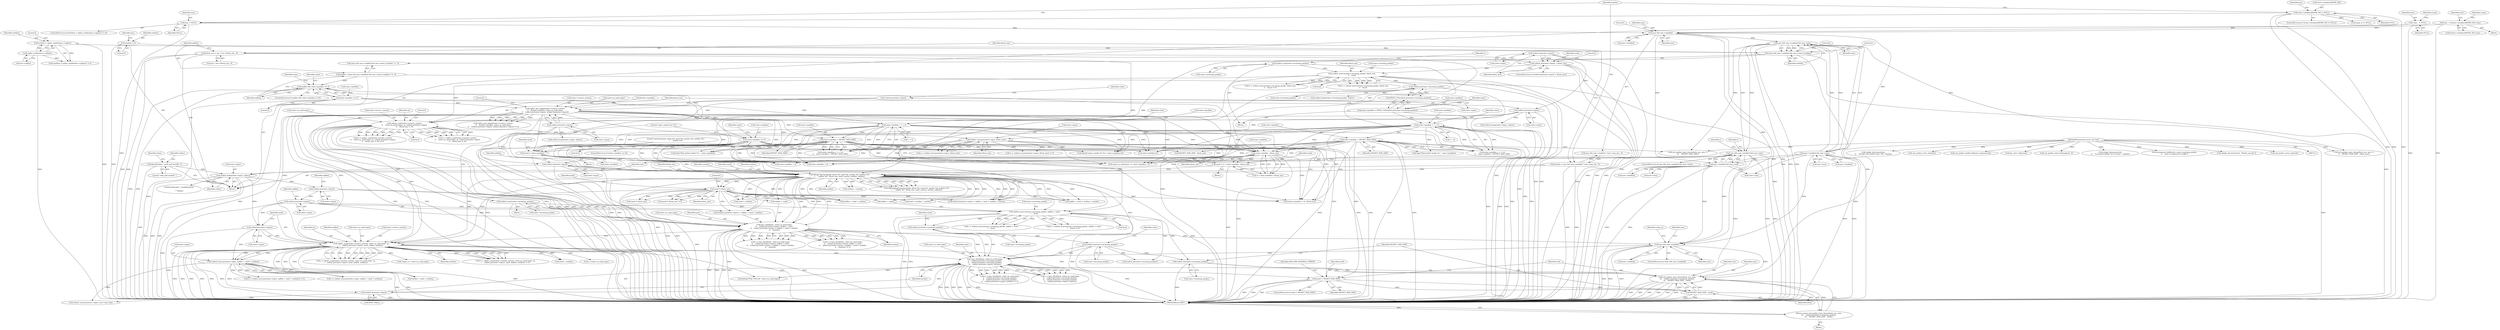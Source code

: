 digraph "0_mindrot_28652bca29046f62c7045e933e6b931de1d16737_0@pointer" {
"1000679" [label="(Call,ssh_packet_start_discard(ssh, enc, mac,\n\t\t\t    sshbuf_len(state->incoming_packet),\n\t\t\t    PACKET_MAX_SIZE - need))"];
"1000115" [label="(MethodParameterIn,struct ssh *ssh)"];
"1000628" [label="(Call,mac && mac->enabled)"];
"1000526" [label="(Call,mac && mac->enabled && mac->etm)"];
"1000236" [label="(Call,mac && mac->enabled && mac->etm)"];
"1000215" [label="(Call,mac && mac->enabled)"];
"1000209" [label="(Call,mac = NULL)"];
"1000162" [label="(Call,state->newkeys[MODE_IN] != NULL)"];
"1000143" [label="(Call,*mac   = NULL)"];
"1000180" [label="(Call,mac  = &state->newkeys[MODE_IN]->mac)"];
"1000238" [label="(Call,mac->enabled && mac->etm)"];
"1000528" [label="(Call,mac->enabled && mac->etm)"];
"1000540" [label="(Call,mac_check(mac, state->p_read.seqnr,\n\t\t    sshbuf_ptr(state->input), aadlen + need,\n\t\t    sshbuf_ptr(state->input) + aadlen + need + authlen,\n\t\t    maclen))"];
"1000259" [label="(Call,cipher_get_length(state->receive_context,\n\t\t    &state->packlen, state->p_read.seqnr,\n\t\t    sshbuf_ptr(state->input), sshbuf_len(state->input)))"];
"1000251" [label="(Call,state->packlen == 0)"];
"1000272" [label="(Call,sshbuf_ptr(state->input))"];
"1000276" [label="(Call,sshbuf_len(state->input))"];
"1000547" [label="(Call,sshbuf_ptr(state->input))"];
"1000520" [label="(Call,sshbuf_dump(state->input, stderr))"];
"1000504" [label="(Call,sshbuf_len(state->input))"];
"1000437" [label="(Call,sshbuf_consume(state->input, block_size))"];
"1000372" [label="(Call,sshbuf_ptr(state->input))"];
"1000334" [label="(Call,sshbuf_len(state->input))"];
"1000362" [label="(Call,cipher_crypt(state->receive_context,\n\t\t    state->p_send.seqnr, cp, sshbuf_ptr(state->input),\n\t\t    block_size, 0, 0))"];
"1000349" [label="(Call,sshbuf_reserve(state->incoming_packet, block_size,\n\t\t    &cp))"];
"1000341" [label="(Call,sshbuf_reset(state->incoming_packet))"];
"1000333" [label="(Call,sshbuf_len(state->input) < block_size)"];
"1000224" [label="(Call,block_size = enc ? enc->block_size : 8)"];
"1000517" [label="(Call,fprintf(stderr, \"read_poll enc/full: \"))"];
"1000555" [label="(Call,sshbuf_ptr(state->input))"];
"1000472" [label="(Call,debug(\"partial packet: block %d, need %d, maclen %d, authlen %d,\"\n\t    \" aadlen %d\", block_size, need, maclen, authlen, aadlen))"];
"1000466" [label="(Call,state->packlen - block_size)"];
"1000285" [label="(Call,state->packlen < 1 + 4)"];
"1000292" [label="(Call,state->packlen > PACKET_MAX_SIZE)"];
"1000392" [label="(Call,state->packlen < 1 + 4)"];
"1000381" [label="(Call,state->packlen = PEEK_U32(sshbuf_ptr(state->incoming_packet)))"];
"1000385" [label="(Call,PEEK_U32(sshbuf_ptr(state->incoming_packet)))"];
"1000386" [label="(Call,sshbuf_ptr(state->incoming_packet))"];
"1000399" [label="(Call,state->packlen > PACKET_MAX_SIZE)"];
"1000326" [label="(Call,state->packlen == 0)"];
"1000462" [label="(Call,need = 4 + state->packlen - block_size)"];
"1000455" [label="(Call,need = state->packlen)"];
"1000212" [label="(Call,maclen = mac && mac->enabled ? mac->mac_len : 0)"];
"1000235" [label="(Call,(mac && mac->enabled && mac->etm) || authlen)"];
"1000202" [label="(Call,authlen = cipher_authlen(enc->cipher))"];
"1000204" [label="(Call,cipher_authlen(enc->cipher))"];
"1000134" [label="(Call,authlen = 0)"];
"1000249" [label="(Call,aadlen && state->packlen == 0)"];
"1000232" [label="(Call,aadlen = (mac && mac->enabled && mac->etm) || authlen ? 4 : 0)"];
"1000481" [label="(Call,need % block_size)"];
"1000643" [label="(Call,mac_check(mac, state->p_read.seqnr,\n\t\t    sshbuf_ptr(state->incoming_packet),\n\t\t    sshbuf_len(state->incoming_packet),\n\t\t    sshbuf_ptr(state->input), maclen))"];
"1000593" [label="(Call,cipher_crypt(state->receive_context, state->p_read.seqnr, cp,\n\t    sshbuf_ptr(state->input), need, aadlen, authlen))"];
"1000603" [label="(Call,sshbuf_ptr(state->input))"];
"1000650" [label="(Call,sshbuf_ptr(state->incoming_packet))"];
"1000578" [label="(Call,sshbuf_reserve(state->incoming_packet, aadlen + need,\n\t    &cp))"];
"1000320" [label="(Call,sshbuf_reset(state->incoming_packet))"];
"1000654" [label="(Call,sshbuf_len(state->incoming_packet))"];
"1000658" [label="(Call,sshbuf_ptr(state->input))"];
"1000616" [label="(Call,sshbuf_consume(state->input, aadlen + need + authlen))"];
"1000683" [label="(Call,sshbuf_len(state->incoming_packet))"];
"1000687" [label="(Call,PACKET_MAX_SIZE - need)"];
"1000673" [label="(Call,need > PACKET_MAX_SIZE)"];
"1000678" [label="(Return,return ssh_packet_start_discard(ssh, enc, mac,\n\t\t\t    sshbuf_len(state->incoming_packet),\n\t\t\t    PACKET_MAX_SIZE - need);)"];
"1000643" [label="(Call,mac_check(mac, state->p_read.seqnr,\n\t\t    sshbuf_ptr(state->incoming_packet),\n\t\t    sshbuf_len(state->incoming_packet),\n\t\t    sshbuf_ptr(state->input), maclen))"];
"1000541" [label="(Identifier,mac)"];
"1000679" [label="(Call,ssh_packet_start_discard(ssh, enc, mac,\n\t\t\t    sshbuf_len(state->incoming_packet),\n\t\t\t    PACKET_MAX_SIZE - need))"];
"1000603" [label="(Call,sshbuf_ptr(state->input))"];
"1000585" [label="(Call,&cp)"];
"1000482" [label="(Identifier,need)"];
"1000435" [label="(Call,r = sshbuf_consume(state->input, block_size))"];
"1000494" [label="(Call,ssh_packet_start_discard(ssh, enc, mac, 0,\n\t\t    PACKET_MAX_SIZE - block_size))"];
"1000200" [label="(ControlStructure,if ((authlen = cipher_authlen(enc->cipher)) != 0))"];
"1000332" [label="(ControlStructure,if (sshbuf_len(state->input) < block_size))"];
"1000321" [label="(Call,state->incoming_packet)"];
"1000660" [label="(Identifier,state)"];
"1000284" [label="(Call,state->packlen < 1 + 4 ||\n\t\t    state->packlen > PACKET_MAX_SIZE)"];
"1000347" [label="(Call,r = sshbuf_reserve(state->incoming_packet, block_size,\n\t\t    &cp))"];
"1000554" [label="(Call,sshbuf_ptr(state->input) + aadlen + need + authlen)"];
"1000629" [label="(Identifier,mac)"];
"1000118" [label="(Block,)"];
"1000256" [label="(Block,)"];
"1000659" [label="(Call,state->input)"];
"1000481" [label="(Call,need % block_size)"];
"1000163" [label="(Call,state->newkeys[MODE_IN])"];
"1000636" [label="(Call,!mac->etm)"];
"1000249" [label="(Call,aadlen && state->packlen == 0)"];
"1000547" [label="(Call,sshbuf_ptr(state->input))"];
"1000225" [label="(Identifier,block_size)"];
"1000484" [label="(Literal,0)"];
"1000672" [label="(ControlStructure,if (need > PACKET_MAX_SIZE))"];
"1000540" [label="(Call,mac_check(mac, state->p_read.seqnr,\n\t\t    sshbuf_ptr(state->input), aadlen + need,\n\t\t    sshbuf_ptr(state->input) + aadlen + need + authlen,\n\t\t    maclen))"];
"1000348" [label="(Identifier,r)"];
"1000524" [label="(Identifier,stderr)"];
"1000602" [label="(Identifier,cp)"];
"1000210" [label="(Identifier,mac)"];
"1000521" [label="(Call,state->input)"];
"1000331" [label="(Block,)"];
"1000609" [label="(Identifier,authlen)"];
"1000614" [label="(Call,r = sshbuf_consume(state->input, aadlen + need + authlen))"];
"1000171" [label="(Identifier,enc)"];
"1000499" [label="(Call,PACKET_MAX_SIZE - block_size)"];
"1000463" [label="(Identifier,need)"];
"1000645" [label="(Call,state->p_read.seqnr)"];
"1000278" [label="(Identifier,state)"];
"1000522" [label="(Identifier,state)"];
"1000927" [label="(Call,sshpkt_disconnect(ssh,\n\t\t    \"Invalid ssh2 packet type: %d\", *typep))"];
"1000246" [label="(Literal,4)"];
"1000518" [label="(Identifier,stderr)"];
"1000212" [label="(Call,maclen = mac && mac->enabled ? mac->mac_len : 0)"];
"1000289" [label="(Call,1 + 4)"];
"1001000" [label="(MethodReturn,RET)"];
"1000641" [label="(Call,r = mac_check(mac, state->p_read.seqnr,\n\t\t    sshbuf_ptr(state->incoming_packet),\n\t\t    sshbuf_len(state->incoming_packet),\n\t\t    sshbuf_ptr(state->input), maclen))"];
"1000771" [label="(Call,state->packlen + 4)"];
"1000455" [label="(Call,need = state->packlen)"];
"1000161" [label="(ControlStructure,if (state->newkeys[MODE_IN] != NULL))"];
"1000472" [label="(Call,debug(\"partial packet: block %d, need %d, maclen %d, authlen %d,\"\n\t    \" aadlen %d\", block_size, need, maclen, authlen, aadlen))"];
"1000134" [label="(Call,authlen = 0)"];
"1000628" [label="(Call,mac && mac->enabled)"];
"1000259" [label="(Call,cipher_get_length(state->receive_context,\n\t\t    &state->packlen, state->p_read.seqnr,\n\t\t    sshbuf_ptr(state->input), sshbuf_len(state->input)))"];
"1000234" [label="(Call,(mac && mac->enabled && mac->etm) || authlen ? 4 : 0)"];
"1000478" [label="(Identifier,aadlen)"];
"1000333" [label="(Call,sshbuf_len(state->input) < block_size)"];
"1000604" [label="(Call,state->input)"];
"1000620" [label="(Call,aadlen + need + authlen)"];
"1000613" [label="(Call,(r = sshbuf_consume(state->input, aadlen + need + authlen)) != 0)"];
"1000936" [label="(Call,ssh_packet_write_wait(ssh))"];
"1000759" [label="(Call,state->packlen + 4)"];
"1000371" [label="(Identifier,cp)"];
"1000561" [label="(Call,need + authlen)"];
"1000616" [label="(Call,sshbuf_consume(state->input, aadlen + need + authlen))"];
"1000381" [label="(Call,state->packlen = PEEK_U32(sshbuf_ptr(state->incoming_packet)))"];
"1000343" [label="(Identifier,state)"];
"1000292" [label="(Call,state->packlen > PACKET_MAX_SIZE)"];
"1000377" [label="(Literal,0)"];
"1000445" [label="(Call,debug(\"input: packet len %u\", state->packlen+4))"];
"1000461" [label="(Block,)"];
"1000394" [label="(Identifier,state)"];
"1000242" [label="(Call,mac->etm)"];
"1000328" [label="(Identifier,state)"];
"1000505" [label="(Call,state->input)"];
"1000280" [label="(Literal,0)"];
"1000688" [label="(Identifier,PACKET_MAX_SIZE)"];
"1000403" [label="(Identifier,PACKET_MAX_SIZE)"];
"1000245" [label="(Identifier,authlen)"];
"1000474" [label="(Identifier,block_size)"];
"1000393" [label="(Call,state->packlen)"];
"1000180" [label="(Call,mac  = &state->newkeys[MODE_IN]->mac)"];
"1000144" [label="(Identifier,mac)"];
"1000529" [label="(Call,mac->enabled)"];
"1000446" [label="(Literal,\"input: packet len %u\")"];
"1000508" [label="(Call,aadlen + need + authlen + maclen)"];
"1000303" [label="(Call,logit(\"Bad packet length %u.\", state->packlen))"];
"1000560" [label="(Identifier,aadlen)"];
"1000959" [label="(Call,ssh_packet_enable_delayed_compress(ssh))"];
"1000325" [label="(ControlStructure,if (state->packlen == 0))"];
"1000712" [label="(Call,seqnr_p != NULL)"];
"1000992" [label="(Call,kex_start_rekex(ssh))"];
"1000758" [label="(Call,(state->packlen + 4) / block_size)"];
"1000205" [label="(Call,enc->cipher)"];
"1000434" [label="(Call,(r = sshbuf_consume(state->input, block_size)) != 0)"];
"1000638" [label="(Identifier,mac)"];
"1000519" [label="(Literal,\"read_poll enc/full: \")"];
"1000509" [label="(Identifier,aadlen)"];
"1000466" [label="(Call,state->packlen - block_size)"];
"1000470" [label="(Identifier,block_size)"];
"1000203" [label="(Identifier,authlen)"];
"1000335" [label="(Call,state->input)"];
"1000226" [label="(Call,enc ? enc->block_size : 8)"];
"1000551" [label="(Call,aadlen + need)"];
"1000476" [label="(Identifier,maclen)"];
"1000555" [label="(Call,sshbuf_ptr(state->input))"];
"1000462" [label="(Call,need = 4 + state->packlen - block_size)"];
"1000334" [label="(Call,sshbuf_len(state->input))"];
"1000261" [label="(Identifier,state)"];
"1000650" [label="(Call,sshbuf_ptr(state->incoming_packet))"];
"1000607" [label="(Identifier,need)"];
"1000981" [label="(Call,ssh_packet_need_rekeying(ssh, 0))"];
"1000473" [label="(Literal,\"partial packet: block %d, need %d, maclen %d, authlen %d,\"\n\t    \" aadlen %d\")"];
"1000162" [label="(Call,state->newkeys[MODE_IN] != NULL)"];
"1000713" [label="(Identifier,seqnr_p)"];
"1000538" [label="(Call,r = mac_check(mac, state->p_read.seqnr,\n\t\t    sshbuf_ptr(state->input), aadlen + need,\n\t\t    sshbuf_ptr(state->input) + aadlen + need + authlen,\n\t\t    maclen))"];
"1000143" [label="(Call,*mac   = NULL)"];
"1000202" [label="(Call,authlen = cipher_authlen(enc->cipher))"];
"1000490" [label="(Call,need % block_size)"];
"1000644" [label="(Identifier,mac)"];
"1000438" [label="(Call,state->input)"];
"1000617" [label="(Call,state->input)"];
"1000216" [label="(Identifier,mac)"];
"1000590" [label="(Call,(r = cipher_crypt(state->receive_context, state->p_read.seqnr, cp,\n\t    sshbuf_ptr(state->input), need, aadlen, authlen)) != 0)"];
"1000285" [label="(Call,state->packlen < 1 + 4)"];
"1000682" [label="(Identifier,mac)"];
"1000475" [label="(Identifier,need)"];
"1000247" [label="(Literal,0)"];
"1000526" [label="(Call,mac && mac->enabled && mac->etm)"];
"1000576" [label="(Call,r = sshbuf_reserve(state->incoming_packet, aadlen + need,\n\t    &cp))"];
"1000238" [label="(Call,mac->enabled && mac->etm)"];
"1000277" [label="(Call,state->input)"];
"1000250" [label="(Identifier,aadlen)"];
"1000504" [label="(Call,sshbuf_len(state->input))"];
"1000376" [label="(Identifier,block_size)"];
"1000582" [label="(Call,aadlen + need)"];
"1000678" [label="(Return,return ssh_packet_start_discard(ssh, enc, mac,\n\t\t\t    sshbuf_len(state->incoming_packet),\n\t\t\t    PACKET_MAX_SIZE - need);)"];
"1000779" [label="(Call,sshbuf_ptr(state->incoming_packet))"];
"1000532" [label="(Call,mac->etm)"];
"1000191" [label="(Identifier,comp)"];
"1000392" [label="(Call,state->packlen < 1 + 4)"];
"1000140" [label="(Identifier,enc)"];
"1000441" [label="(Identifier,block_size)"];
"1000260" [label="(Call,state->receive_context)"];
"1000273" [label="(Call,state->input)"];
"1000689" [label="(Identifier,need)"];
"1000630" [label="(Call,mac->enabled)"];
"1000232" [label="(Call,aadlen = (mac && mac->enabled && mac->etm) || authlen ? 4 : 0)"];
"1000251" [label="(Call,state->packlen == 0)"];
"1000575" [label="(Call,(r = sshbuf_reserve(state->incoming_packet, aadlen + need,\n\t    &cp)) != 0)"];
"1000683" [label="(Call,sshbuf_len(state->incoming_packet))"];
"1000662" [label="(Identifier,maclen)"];
"1000148" [label="(Identifier,comp)"];
"1000658" [label="(Call,sshbuf_ptr(state->input))"];
"1000233" [label="(Identifier,aadlen)"];
"1000965" [label="(Call,fprintf(stderr, \"read/plain[%d]:\r\n\", *typep))"];
"1000363" [label="(Call,state->receive_context)"];
"1000680" [label="(Identifier,ssh)"];
"1000542" [label="(Call,state->p_read.seqnr)"];
"1000457" [label="(Call,state->packlen)"];
"1000480" [label="(Call,need % block_size != 0)"];
"1000456" [label="(Identifier,need)"];
"1000213" [label="(Identifier,maclen)"];
"1000385" [label="(Call,PEEK_U32(sshbuf_ptr(state->incoming_packet)))"];
"1000520" [label="(Call,sshbuf_dump(state->input, stderr))"];
"1000622" [label="(Call,need + authlen)"];
"1000208" [label="(Literal,0)"];
"1000362" [label="(Call,cipher_crypt(state->receive_context,\n\t\t    state->p_send.seqnr, cp, sshbuf_ptr(state->input),\n\t\t    block_size, 0, 0))"];
"1000512" [label="(Call,authlen + maclen)"];
"1000400" [label="(Call,state->packlen)"];
"1000366" [label="(Call,state->p_send.seqnr)"];
"1000330" [label="(Literal,0)"];
"1000215" [label="(Call,mac && mac->enabled)"];
"1000656" [label="(Identifier,state)"];
"1000664" [label="(Block,)"];
"1000651" [label="(Call,state->incoming_packet)"];
"1000326" [label="(Call,state->packlen == 0)"];
"1000267" [label="(Call,state->p_read.seqnr)"];
"1000454" [label="(Block,)"];
"1000640" [label="(Call,(r = mac_check(mac, state->p_read.seqnr,\n\t\t    sshbuf_ptr(state->incoming_packet),\n\t\t    sshbuf_len(state->incoming_packet),\n\t\t    sshbuf_ptr(state->input), maclen)) != 0)"];
"1000537" [label="(Call,(r = mac_check(mac, state->p_read.seqnr,\n\t\t    sshbuf_ptr(state->input), aadlen + need,\n\t\t    sshbuf_ptr(state->input) + aadlen + need + authlen,\n\t\t    maclen)) != 0)"];
"1000391" [label="(Call,state->packlen < 1 + 4 ||\n\t\t    state->packlen > PACKET_MAX_SIZE)"];
"1000684" [label="(Call,state->incoming_packet)"];
"1000217" [label="(Call,mac->enabled)"];
"1000548" [label="(Call,state->input)"];
"1000539" [label="(Identifier,r)"];
"1000360" [label="(Call,r = cipher_crypt(state->receive_context,\n\t\t    state->p_send.seqnr, cp, sshbuf_ptr(state->input),\n\t\t    block_size, 0, 0))"];
"1000556" [label="(Call,state->input)"];
"1000341" [label="(Call,sshbuf_reset(state->incoming_packet))"];
"1000350" [label="(Call,state->incoming_packet)"];
"1000681" [label="(Identifier,enc)"];
"1000204" [label="(Call,cipher_authlen(enc->cipher))"];
"1000201" [label="(Call,(authlen = cipher_authlen(enc->cipher)) != 0)"];
"1000135" [label="(Identifier,authlen)"];
"1000239" [label="(Call,mac->enabled)"];
"1000725" [label="(Call,++state->p_read.seqnr)"];
"1000382" [label="(Call,state->packlen)"];
"1000627" [label="(ControlStructure,if (mac && mac->enabled))"];
"1000399" [label="(Call,state->packlen > PACKET_MAX_SIZE)"];
"1000608" [label="(Identifier,aadlen)"];
"1000168" [label="(Identifier,NULL)"];
"1000182" [label="(Call,&state->newkeys[MODE_IN]->mac)"];
"1000272" [label="(Call,sshbuf_ptr(state->input))"];
"1000298" [label="(Call,sshbuf_dump(state->input, stderr))"];
"1000258" [label="(Call,cipher_get_length(state->receive_context,\n\t\t    &state->packlen, state->p_read.seqnr,\n\t\t    sshbuf_ptr(state->input), sshbuf_len(state->input)) != 0)"];
"1000674" [label="(Identifier,need)"];
"1000349" [label="(Call,sshbuf_reserve(state->incoming_packet, block_size,\n\t\t    &cp))"];
"1000346" [label="(Call,(r = sshbuf_reserve(state->incoming_packet, block_size,\n\t\t    &cp)) != 0)"];
"1000655" [label="(Call,state->incoming_packet)"];
"1000276" [label="(Call,sshbuf_len(state->input))"];
"1000401" [label="(Identifier,state)"];
"1000591" [label="(Call,r = cipher_crypt(state->receive_context, state->p_read.seqnr, cp,\n\t    sshbuf_ptr(state->input), need, aadlen, authlen))"];
"1000597" [label="(Call,state->p_read.seqnr)"];
"1000715" [label="(Call,*seqnr_p = state->p_read.seqnr)"];
"1000336" [label="(Identifier,state)"];
"1000223" [label="(Literal,0)"];
"1000373" [label="(Call,state->input)"];
"1000237" [label="(Identifier,mac)"];
"1000798" [label="(Call,sshpkt_disconnect(ssh,\n\t\t    \"Corrupted padlen %d on input.\", padlen))"];
"1000525" [label="(ControlStructure,if (mac && mac->enabled && mac->etm))"];
"1000235" [label="(Call,(mac && mac->enabled && mac->etm) || authlen)"];
"1000169" [label="(Block,)"];
"1000593" [label="(Call,cipher_crypt(state->receive_context, state->p_read.seqnr, cp,\n\t    sshbuf_ptr(state->input), need, aadlen, authlen))"];
"1000559" [label="(Call,aadlen + need + authlen)"];
"1000296" [label="(Identifier,PACKET_MAX_SIZE)"];
"1000263" [label="(Call,&state->packlen)"];
"1000687" [label="(Call,PACKET_MAX_SIZE - need)"];
"1000214" [label="(Call,mac && mac->enabled ? mac->mac_len : 0)"];
"1000437" [label="(Call,sshbuf_consume(state->input, block_size))"];
"1000293" [label="(Call,state->packlen)"];
"1000327" [label="(Call,state->packlen)"];
"1000654" [label="(Call,sshbuf_len(state->incoming_packet))"];
"1000387" [label="(Call,state->incoming_packet)"];
"1000248" [label="(ControlStructure,if (aadlen && state->packlen == 0))"];
"1000464" [label="(Call,4 + state->packlen - block_size)"];
"1000527" [label="(Identifier,mac)"];
"1000286" [label="(Call,state->packlen)"];
"1000471" [label="(Call,DBG(debug(\"partial packet: block %d, need %d, maclen %d, authlen %d,\"\n\t    \" aadlen %d\", block_size, need, maclen, authlen, aadlen)))"];
"1000252" [label="(Call,state->packlen)"];
"1000386" [label="(Call,sshbuf_ptr(state->incoming_packet))"];
"1000765" [label="(Call,state->p_read.bytes += state->packlen + 4)"];
"1000517" [label="(Call,fprintf(stderr, \"read_poll enc/full: \"))"];
"1000564" [label="(Identifier,maclen)"];
"1000408" [label="(Call,sshbuf_dump(state->input, stderr))"];
"1000579" [label="(Call,state->incoming_packet)"];
"1000224" [label="(Call,block_size = enc ? enc->block_size : 8)"];
"1000221" [label="(Identifier,mac)"];
"1000427" [label="(Call,ssh_packet_start_discard(ssh, enc, mac, 0,\n\t\t\t    PACKET_MAX_SIZE))"];
"1000209" [label="(Call,mac = NULL)"];
"1000338" [label="(Identifier,block_size)"];
"1000447" [label="(Call,state->packlen+4)"];
"1000354" [label="(Call,&cp)"];
"1000342" [label="(Call,state->incoming_packet)"];
"1000294" [label="(Identifier,state)"];
"1000181" [label="(Identifier,mac)"];
"1000677" [label="(Identifier,SSH_ERR_INTERNAL_ERROR)"];
"1000594" [label="(Call,state->receive_context)"];
"1000858" [label="(Call,uncompress_buffer(ssh, state->incoming_packet,\n\t\t    state->compression_buffer))"];
"1000673" [label="(Call,need > PACKET_MAX_SIZE)"];
"1000136" [label="(Literal,0)"];
"1000372" [label="(Call,sshbuf_ptr(state->input))"];
"1000503" [label="(Call,sshbuf_len(state->input) < aadlen + need + authlen + maclen)"];
"1000236" [label="(Call,mac && mac->enabled && mac->etm)"];
"1000477" [label="(Identifier,authlen)"];
"1000691" [label="(Call,debug(\"MAC #%d ok\", state->p_read.seqnr))"];
"1000115" [label="(MethodParameterIn,struct ssh *ssh)"];
"1000510" [label="(Call,need + authlen + maclen)"];
"1000312" [label="(Call,sshpkt_disconnect(ssh, \"Packet corrupt\"))"];
"1000396" [label="(Call,1 + 4)"];
"1000467" [label="(Call,state->packlen)"];
"1000340" [label="(Literal,0)"];
"1000416" [label="(Call,sshbuf_dump(state->incoming_packet, stderr))"];
"1000483" [label="(Identifier,block_size)"];
"1000552" [label="(Identifier,aadlen)"];
"1000359" [label="(Call,(r = cipher_crypt(state->receive_context,\n\t\t    state->p_send.seqnr, cp, sshbuf_ptr(state->input),\n\t\t    block_size, 0, 0)) != 0)"];
"1000353" [label="(Identifier,block_size)"];
"1000578" [label="(Call,sshbuf_reserve(state->incoming_packet, aadlen + need,\n\t    &cp))"];
"1000378" [label="(Literal,0)"];
"1000421" [label="(Call,logit(\"Bad packet length %u.\", state->packlen))"];
"1000528" [label="(Call,mac->enabled && mac->etm)"];
"1000806" [label="(Call,ssh_packet_write_wait(ssh))"];
"1000320" [label="(Call,sshbuf_reset(state->incoming_packet))"];
"1000255" [label="(Literal,0)"];
"1000675" [label="(Identifier,PACKET_MAX_SIZE)"];
"1000702" [label="(Call,sshbuf_consume(state->input, mac->mac_len))"];
"1000577" [label="(Identifier,r)"];
"1000211" [label="(Identifier,NULL)"];
"1000145" [label="(Identifier,NULL)"];
"1000679" -> "1000678"  [label="AST: "];
"1000679" -> "1000687"  [label="CFG: "];
"1000680" -> "1000679"  [label="AST: "];
"1000681" -> "1000679"  [label="AST: "];
"1000682" -> "1000679"  [label="AST: "];
"1000683" -> "1000679"  [label="AST: "];
"1000687" -> "1000679"  [label="AST: "];
"1000678" -> "1000679"  [label="CFG: "];
"1000679" -> "1001000"  [label="DDG: "];
"1000679" -> "1001000"  [label="DDG: "];
"1000679" -> "1001000"  [label="DDG: "];
"1000679" -> "1001000"  [label="DDG: "];
"1000679" -> "1001000"  [label="DDG: "];
"1000679" -> "1001000"  [label="DDG: "];
"1000679" -> "1000678"  [label="DDG: "];
"1000115" -> "1000679"  [label="DDG: "];
"1000628" -> "1000679"  [label="DDG: "];
"1000643" -> "1000679"  [label="DDG: "];
"1000683" -> "1000679"  [label="DDG: "];
"1000687" -> "1000679"  [label="DDG: "];
"1000687" -> "1000679"  [label="DDG: "];
"1000115" -> "1000114"  [label="AST: "];
"1000115" -> "1001000"  [label="DDG: "];
"1000115" -> "1000312"  [label="DDG: "];
"1000115" -> "1000427"  [label="DDG: "];
"1000115" -> "1000494"  [label="DDG: "];
"1000115" -> "1000798"  [label="DDG: "];
"1000115" -> "1000806"  [label="DDG: "];
"1000115" -> "1000858"  [label="DDG: "];
"1000115" -> "1000927"  [label="DDG: "];
"1000115" -> "1000936"  [label="DDG: "];
"1000115" -> "1000959"  [label="DDG: "];
"1000115" -> "1000981"  [label="DDG: "];
"1000115" -> "1000992"  [label="DDG: "];
"1000628" -> "1000627"  [label="AST: "];
"1000628" -> "1000629"  [label="CFG: "];
"1000628" -> "1000630"  [label="CFG: "];
"1000629" -> "1000628"  [label="AST: "];
"1000630" -> "1000628"  [label="AST: "];
"1000638" -> "1000628"  [label="CFG: "];
"1000713" -> "1000628"  [label="CFG: "];
"1000628" -> "1001000"  [label="DDG: "];
"1000628" -> "1001000"  [label="DDG: "];
"1000628" -> "1001000"  [label="DDG: "];
"1000526" -> "1000628"  [label="DDG: "];
"1000540" -> "1000628"  [label="DDG: "];
"1000238" -> "1000628"  [label="DDG: "];
"1000215" -> "1000628"  [label="DDG: "];
"1000528" -> "1000628"  [label="DDG: "];
"1000628" -> "1000643"  [label="DDG: "];
"1000526" -> "1000525"  [label="AST: "];
"1000526" -> "1000527"  [label="CFG: "];
"1000526" -> "1000528"  [label="CFG: "];
"1000527" -> "1000526"  [label="AST: "];
"1000528" -> "1000526"  [label="AST: "];
"1000539" -> "1000526"  [label="CFG: "];
"1000577" -> "1000526"  [label="CFG: "];
"1000526" -> "1001000"  [label="DDG: "];
"1000526" -> "1001000"  [label="DDG: "];
"1000526" -> "1001000"  [label="DDG: "];
"1000236" -> "1000526"  [label="DDG: "];
"1000236" -> "1000526"  [label="DDG: "];
"1000528" -> "1000526"  [label="DDG: "];
"1000528" -> "1000526"  [label="DDG: "];
"1000526" -> "1000540"  [label="DDG: "];
"1000236" -> "1000235"  [label="AST: "];
"1000236" -> "1000237"  [label="CFG: "];
"1000236" -> "1000238"  [label="CFG: "];
"1000237" -> "1000236"  [label="AST: "];
"1000238" -> "1000236"  [label="AST: "];
"1000245" -> "1000236"  [label="CFG: "];
"1000235" -> "1000236"  [label="CFG: "];
"1000236" -> "1001000"  [label="DDG: "];
"1000236" -> "1001000"  [label="DDG: "];
"1000236" -> "1000235"  [label="DDG: "];
"1000236" -> "1000235"  [label="DDG: "];
"1000215" -> "1000236"  [label="DDG: "];
"1000238" -> "1000236"  [label="DDG: "];
"1000238" -> "1000236"  [label="DDG: "];
"1000236" -> "1000427"  [label="DDG: "];
"1000236" -> "1000494"  [label="DDG: "];
"1000215" -> "1000214"  [label="AST: "];
"1000215" -> "1000216"  [label="CFG: "];
"1000215" -> "1000217"  [label="CFG: "];
"1000216" -> "1000215"  [label="AST: "];
"1000217" -> "1000215"  [label="AST: "];
"1000221" -> "1000215"  [label="CFG: "];
"1000223" -> "1000215"  [label="CFG: "];
"1000215" -> "1001000"  [label="DDG: "];
"1000209" -> "1000215"  [label="DDG: "];
"1000143" -> "1000215"  [label="DDG: "];
"1000180" -> "1000215"  [label="DDG: "];
"1000215" -> "1000238"  [label="DDG: "];
"1000215" -> "1000528"  [label="DDG: "];
"1000209" -> "1000200"  [label="AST: "];
"1000209" -> "1000211"  [label="CFG: "];
"1000210" -> "1000209"  [label="AST: "];
"1000211" -> "1000209"  [label="AST: "];
"1000213" -> "1000209"  [label="CFG: "];
"1000209" -> "1001000"  [label="DDG: "];
"1000162" -> "1000209"  [label="DDG: "];
"1000162" -> "1000161"  [label="AST: "];
"1000162" -> "1000168"  [label="CFG: "];
"1000163" -> "1000162"  [label="AST: "];
"1000168" -> "1000162"  [label="AST: "];
"1000171" -> "1000162"  [label="CFG: "];
"1000213" -> "1000162"  [label="CFG: "];
"1000162" -> "1001000"  [label="DDG: "];
"1000162" -> "1001000"  [label="DDG: "];
"1000162" -> "1001000"  [label="DDG: "];
"1000162" -> "1000712"  [label="DDG: "];
"1000143" -> "1000118"  [label="AST: "];
"1000143" -> "1000145"  [label="CFG: "];
"1000144" -> "1000143"  [label="AST: "];
"1000145" -> "1000143"  [label="AST: "];
"1000148" -> "1000143"  [label="CFG: "];
"1000143" -> "1001000"  [label="DDG: "];
"1000180" -> "1000169"  [label="AST: "];
"1000180" -> "1000182"  [label="CFG: "];
"1000181" -> "1000180"  [label="AST: "];
"1000182" -> "1000180"  [label="AST: "];
"1000191" -> "1000180"  [label="CFG: "];
"1000180" -> "1001000"  [label="DDG: "];
"1000238" -> "1000239"  [label="CFG: "];
"1000238" -> "1000242"  [label="CFG: "];
"1000239" -> "1000238"  [label="AST: "];
"1000242" -> "1000238"  [label="AST: "];
"1000238" -> "1001000"  [label="DDG: "];
"1000238" -> "1001000"  [label="DDG: "];
"1000238" -> "1000528"  [label="DDG: "];
"1000238" -> "1000528"  [label="DDG: "];
"1000238" -> "1000636"  [label="DDG: "];
"1000528" -> "1000529"  [label="CFG: "];
"1000528" -> "1000532"  [label="CFG: "];
"1000529" -> "1000528"  [label="AST: "];
"1000532" -> "1000528"  [label="AST: "];
"1000528" -> "1001000"  [label="DDG: "];
"1000528" -> "1001000"  [label="DDG: "];
"1000528" -> "1000636"  [label="DDG: "];
"1000540" -> "1000538"  [label="AST: "];
"1000540" -> "1000564"  [label="CFG: "];
"1000541" -> "1000540"  [label="AST: "];
"1000542" -> "1000540"  [label="AST: "];
"1000547" -> "1000540"  [label="AST: "];
"1000551" -> "1000540"  [label="AST: "];
"1000554" -> "1000540"  [label="AST: "];
"1000564" -> "1000540"  [label="AST: "];
"1000538" -> "1000540"  [label="CFG: "];
"1000540" -> "1001000"  [label="DDG: "];
"1000540" -> "1001000"  [label="DDG: "];
"1000540" -> "1001000"  [label="DDG: "];
"1000540" -> "1001000"  [label="DDG: "];
"1000540" -> "1001000"  [label="DDG: "];
"1000540" -> "1001000"  [label="DDG: "];
"1000540" -> "1000537"  [label="DDG: "];
"1000540" -> "1000537"  [label="DDG: "];
"1000540" -> "1000537"  [label="DDG: "];
"1000540" -> "1000537"  [label="DDG: "];
"1000540" -> "1000537"  [label="DDG: "];
"1000540" -> "1000537"  [label="DDG: "];
"1000540" -> "1000538"  [label="DDG: "];
"1000540" -> "1000538"  [label="DDG: "];
"1000540" -> "1000538"  [label="DDG: "];
"1000540" -> "1000538"  [label="DDG: "];
"1000540" -> "1000538"  [label="DDG: "];
"1000540" -> "1000538"  [label="DDG: "];
"1000259" -> "1000540"  [label="DDG: "];
"1000547" -> "1000540"  [label="DDG: "];
"1000555" -> "1000540"  [label="DDG: "];
"1000472" -> "1000540"  [label="DDG: "];
"1000472" -> "1000540"  [label="DDG: "];
"1000472" -> "1000540"  [label="DDG: "];
"1000481" -> "1000540"  [label="DDG: "];
"1000540" -> "1000593"  [label="DDG: "];
"1000540" -> "1000643"  [label="DDG: "];
"1000259" -> "1000258"  [label="AST: "];
"1000259" -> "1000276"  [label="CFG: "];
"1000260" -> "1000259"  [label="AST: "];
"1000263" -> "1000259"  [label="AST: "];
"1000267" -> "1000259"  [label="AST: "];
"1000272" -> "1000259"  [label="AST: "];
"1000276" -> "1000259"  [label="AST: "];
"1000280" -> "1000259"  [label="CFG: "];
"1000259" -> "1001000"  [label="DDG: "];
"1000259" -> "1001000"  [label="DDG: "];
"1000259" -> "1001000"  [label="DDG: "];
"1000259" -> "1001000"  [label="DDG: "];
"1000259" -> "1001000"  [label="DDG: "];
"1000259" -> "1000258"  [label="DDG: "];
"1000259" -> "1000258"  [label="DDG: "];
"1000259" -> "1000258"  [label="DDG: "];
"1000259" -> "1000258"  [label="DDG: "];
"1000259" -> "1000258"  [label="DDG: "];
"1000251" -> "1000259"  [label="DDG: "];
"1000272" -> "1000259"  [label="DDG: "];
"1000276" -> "1000259"  [label="DDG: "];
"1000259" -> "1000285"  [label="DDG: "];
"1000259" -> "1000292"  [label="DDG: "];
"1000259" -> "1000303"  [label="DDG: "];
"1000259" -> "1000445"  [label="DDG: "];
"1000259" -> "1000447"  [label="DDG: "];
"1000259" -> "1000455"  [label="DDG: "];
"1000259" -> "1000466"  [label="DDG: "];
"1000259" -> "1000593"  [label="DDG: "];
"1000259" -> "1000593"  [label="DDG: "];
"1000259" -> "1000758"  [label="DDG: "];
"1000259" -> "1000759"  [label="DDG: "];
"1000259" -> "1000765"  [label="DDG: "];
"1000259" -> "1000771"  [label="DDG: "];
"1000251" -> "1000249"  [label="AST: "];
"1000251" -> "1000255"  [label="CFG: "];
"1000252" -> "1000251"  [label="AST: "];
"1000255" -> "1000251"  [label="AST: "];
"1000249" -> "1000251"  [label="CFG: "];
"1000251" -> "1001000"  [label="DDG: "];
"1000251" -> "1000249"  [label="DDG: "];
"1000251" -> "1000249"  [label="DDG: "];
"1000251" -> "1000285"  [label="DDG: "];
"1000251" -> "1000326"  [label="DDG: "];
"1000272" -> "1000273"  [label="CFG: "];
"1000273" -> "1000272"  [label="AST: "];
"1000278" -> "1000272"  [label="CFG: "];
"1000272" -> "1000276"  [label="DDG: "];
"1000276" -> "1000277"  [label="CFG: "];
"1000277" -> "1000276"  [label="AST: "];
"1000276" -> "1001000"  [label="DDG: "];
"1000276" -> "1000298"  [label="DDG: "];
"1000276" -> "1000504"  [label="DDG: "];
"1000547" -> "1000548"  [label="CFG: "];
"1000548" -> "1000547"  [label="AST: "];
"1000552" -> "1000547"  [label="CFG: "];
"1000520" -> "1000547"  [label="DDG: "];
"1000547" -> "1000555"  [label="DDG: "];
"1000520" -> "1000118"  [label="AST: "];
"1000520" -> "1000524"  [label="CFG: "];
"1000521" -> "1000520"  [label="AST: "];
"1000524" -> "1000520"  [label="AST: "];
"1000527" -> "1000520"  [label="CFG: "];
"1000520" -> "1001000"  [label="DDG: "];
"1000520" -> "1001000"  [label="DDG: "];
"1000520" -> "1001000"  [label="DDG: "];
"1000504" -> "1000520"  [label="DDG: "];
"1000517" -> "1000520"  [label="DDG: "];
"1000520" -> "1000603"  [label="DDG: "];
"1000520" -> "1000965"  [label="DDG: "];
"1000504" -> "1000503"  [label="AST: "];
"1000504" -> "1000505"  [label="CFG: "];
"1000505" -> "1000504"  [label="AST: "];
"1000509" -> "1000504"  [label="CFG: "];
"1000504" -> "1001000"  [label="DDG: "];
"1000504" -> "1000503"  [label="DDG: "];
"1000437" -> "1000504"  [label="DDG: "];
"1000437" -> "1000435"  [label="AST: "];
"1000437" -> "1000441"  [label="CFG: "];
"1000438" -> "1000437"  [label="AST: "];
"1000441" -> "1000437"  [label="AST: "];
"1000435" -> "1000437"  [label="CFG: "];
"1000437" -> "1001000"  [label="DDG: "];
"1000437" -> "1001000"  [label="DDG: "];
"1000437" -> "1000434"  [label="DDG: "];
"1000437" -> "1000434"  [label="DDG: "];
"1000437" -> "1000435"  [label="DDG: "];
"1000437" -> "1000435"  [label="DDG: "];
"1000372" -> "1000437"  [label="DDG: "];
"1000362" -> "1000437"  [label="DDG: "];
"1000437" -> "1000466"  [label="DDG: "];
"1000437" -> "1000472"  [label="DDG: "];
"1000372" -> "1000362"  [label="AST: "];
"1000372" -> "1000373"  [label="CFG: "];
"1000373" -> "1000372"  [label="AST: "];
"1000376" -> "1000372"  [label="CFG: "];
"1000372" -> "1001000"  [label="DDG: "];
"1000372" -> "1000362"  [label="DDG: "];
"1000334" -> "1000372"  [label="DDG: "];
"1000372" -> "1000408"  [label="DDG: "];
"1000334" -> "1000333"  [label="AST: "];
"1000334" -> "1000335"  [label="CFG: "];
"1000335" -> "1000334"  [label="AST: "];
"1000338" -> "1000334"  [label="CFG: "];
"1000334" -> "1001000"  [label="DDG: "];
"1000334" -> "1000333"  [label="DDG: "];
"1000362" -> "1000360"  [label="AST: "];
"1000362" -> "1000378"  [label="CFG: "];
"1000363" -> "1000362"  [label="AST: "];
"1000366" -> "1000362"  [label="AST: "];
"1000371" -> "1000362"  [label="AST: "];
"1000376" -> "1000362"  [label="AST: "];
"1000377" -> "1000362"  [label="AST: "];
"1000378" -> "1000362"  [label="AST: "];
"1000360" -> "1000362"  [label="CFG: "];
"1000362" -> "1001000"  [label="DDG: "];
"1000362" -> "1001000"  [label="DDG: "];
"1000362" -> "1001000"  [label="DDG: "];
"1000362" -> "1001000"  [label="DDG: "];
"1000362" -> "1001000"  [label="DDG: "];
"1000362" -> "1000359"  [label="DDG: "];
"1000362" -> "1000359"  [label="DDG: "];
"1000362" -> "1000359"  [label="DDG: "];
"1000362" -> "1000359"  [label="DDG: "];
"1000362" -> "1000359"  [label="DDG: "];
"1000362" -> "1000359"  [label="DDG: "];
"1000362" -> "1000360"  [label="DDG: "];
"1000362" -> "1000360"  [label="DDG: "];
"1000362" -> "1000360"  [label="DDG: "];
"1000362" -> "1000360"  [label="DDG: "];
"1000362" -> "1000360"  [label="DDG: "];
"1000362" -> "1000360"  [label="DDG: "];
"1000349" -> "1000362"  [label="DDG: "];
"1000362" -> "1000593"  [label="DDG: "];
"1000362" -> "1000593"  [label="DDG: "];
"1000349" -> "1000347"  [label="AST: "];
"1000349" -> "1000354"  [label="CFG: "];
"1000350" -> "1000349"  [label="AST: "];
"1000353" -> "1000349"  [label="AST: "];
"1000354" -> "1000349"  [label="AST: "];
"1000347" -> "1000349"  [label="CFG: "];
"1000349" -> "1001000"  [label="DDG: "];
"1000349" -> "1001000"  [label="DDG: "];
"1000349" -> "1001000"  [label="DDG: "];
"1000349" -> "1000346"  [label="DDG: "];
"1000349" -> "1000346"  [label="DDG: "];
"1000349" -> "1000346"  [label="DDG: "];
"1000349" -> "1000347"  [label="DDG: "];
"1000349" -> "1000347"  [label="DDG: "];
"1000349" -> "1000347"  [label="DDG: "];
"1000341" -> "1000349"  [label="DDG: "];
"1000333" -> "1000349"  [label="DDG: "];
"1000349" -> "1000386"  [label="DDG: "];
"1000349" -> "1000578"  [label="DDG: "];
"1000341" -> "1000331"  [label="AST: "];
"1000341" -> "1000342"  [label="CFG: "];
"1000342" -> "1000341"  [label="AST: "];
"1000348" -> "1000341"  [label="CFG: "];
"1000341" -> "1001000"  [label="DDG: "];
"1000333" -> "1000332"  [label="AST: "];
"1000333" -> "1000338"  [label="CFG: "];
"1000338" -> "1000333"  [label="AST: "];
"1000340" -> "1000333"  [label="CFG: "];
"1000343" -> "1000333"  [label="CFG: "];
"1000333" -> "1001000"  [label="DDG: "];
"1000333" -> "1001000"  [label="DDG: "];
"1000333" -> "1001000"  [label="DDG: "];
"1000224" -> "1000333"  [label="DDG: "];
"1000224" -> "1000118"  [label="AST: "];
"1000224" -> "1000226"  [label="CFG: "];
"1000225" -> "1000224"  [label="AST: "];
"1000226" -> "1000224"  [label="AST: "];
"1000233" -> "1000224"  [label="CFG: "];
"1000224" -> "1001000"  [label="DDG: "];
"1000224" -> "1001000"  [label="DDG: "];
"1000224" -> "1000466"  [label="DDG: "];
"1000224" -> "1000472"  [label="DDG: "];
"1000517" -> "1000118"  [label="AST: "];
"1000517" -> "1000519"  [label="CFG: "];
"1000518" -> "1000517"  [label="AST: "];
"1000519" -> "1000517"  [label="AST: "];
"1000522" -> "1000517"  [label="CFG: "];
"1000517" -> "1001000"  [label="DDG: "];
"1000555" -> "1000554"  [label="AST: "];
"1000555" -> "1000556"  [label="CFG: "];
"1000556" -> "1000555"  [label="AST: "];
"1000560" -> "1000555"  [label="CFG: "];
"1000555" -> "1001000"  [label="DDG: "];
"1000555" -> "1000554"  [label="DDG: "];
"1000555" -> "1000603"  [label="DDG: "];
"1000472" -> "1000471"  [label="AST: "];
"1000472" -> "1000478"  [label="CFG: "];
"1000473" -> "1000472"  [label="AST: "];
"1000474" -> "1000472"  [label="AST: "];
"1000475" -> "1000472"  [label="AST: "];
"1000476" -> "1000472"  [label="AST: "];
"1000477" -> "1000472"  [label="AST: "];
"1000478" -> "1000472"  [label="AST: "];
"1000471" -> "1000472"  [label="CFG: "];
"1000472" -> "1001000"  [label="DDG: "];
"1000472" -> "1001000"  [label="DDG: "];
"1000472" -> "1001000"  [label="DDG: "];
"1000472" -> "1000471"  [label="DDG: "];
"1000472" -> "1000471"  [label="DDG: "];
"1000472" -> "1000471"  [label="DDG: "];
"1000472" -> "1000471"  [label="DDG: "];
"1000472" -> "1000471"  [label="DDG: "];
"1000472" -> "1000471"  [label="DDG: "];
"1000466" -> "1000472"  [label="DDG: "];
"1000462" -> "1000472"  [label="DDG: "];
"1000455" -> "1000472"  [label="DDG: "];
"1000212" -> "1000472"  [label="DDG: "];
"1000235" -> "1000472"  [label="DDG: "];
"1000249" -> "1000472"  [label="DDG: "];
"1000472" -> "1000481"  [label="DDG: "];
"1000472" -> "1000481"  [label="DDG: "];
"1000472" -> "1000503"  [label="DDG: "];
"1000472" -> "1000503"  [label="DDG: "];
"1000472" -> "1000503"  [label="DDG: "];
"1000472" -> "1000508"  [label="DDG: "];
"1000472" -> "1000508"  [label="DDG: "];
"1000472" -> "1000508"  [label="DDG: "];
"1000472" -> "1000510"  [label="DDG: "];
"1000472" -> "1000510"  [label="DDG: "];
"1000472" -> "1000512"  [label="DDG: "];
"1000472" -> "1000512"  [label="DDG: "];
"1000472" -> "1000551"  [label="DDG: "];
"1000472" -> "1000554"  [label="DDG: "];
"1000472" -> "1000554"  [label="DDG: "];
"1000472" -> "1000559"  [label="DDG: "];
"1000472" -> "1000559"  [label="DDG: "];
"1000472" -> "1000561"  [label="DDG: "];
"1000472" -> "1000578"  [label="DDG: "];
"1000472" -> "1000582"  [label="DDG: "];
"1000472" -> "1000593"  [label="DDG: "];
"1000472" -> "1000593"  [label="DDG: "];
"1000472" -> "1000643"  [label="DDG: "];
"1000466" -> "1000464"  [label="AST: "];
"1000466" -> "1000470"  [label="CFG: "];
"1000467" -> "1000466"  [label="AST: "];
"1000470" -> "1000466"  [label="AST: "];
"1000464" -> "1000466"  [label="CFG: "];
"1000466" -> "1001000"  [label="DDG: "];
"1000466" -> "1000462"  [label="DDG: "];
"1000466" -> "1000462"  [label="DDG: "];
"1000466" -> "1000464"  [label="DDG: "];
"1000466" -> "1000464"  [label="DDG: "];
"1000285" -> "1000466"  [label="DDG: "];
"1000292" -> "1000466"  [label="DDG: "];
"1000392" -> "1000466"  [label="DDG: "];
"1000399" -> "1000466"  [label="DDG: "];
"1000326" -> "1000466"  [label="DDG: "];
"1000466" -> "1000758"  [label="DDG: "];
"1000466" -> "1000759"  [label="DDG: "];
"1000466" -> "1000765"  [label="DDG: "];
"1000466" -> "1000771"  [label="DDG: "];
"1000285" -> "1000284"  [label="AST: "];
"1000285" -> "1000289"  [label="CFG: "];
"1000286" -> "1000285"  [label="AST: "];
"1000289" -> "1000285"  [label="AST: "];
"1000294" -> "1000285"  [label="CFG: "];
"1000284" -> "1000285"  [label="CFG: "];
"1000285" -> "1001000"  [label="DDG: "];
"1000285" -> "1000284"  [label="DDG: "];
"1000285" -> "1000284"  [label="DDG: "];
"1000285" -> "1000292"  [label="DDG: "];
"1000285" -> "1000303"  [label="DDG: "];
"1000285" -> "1000445"  [label="DDG: "];
"1000285" -> "1000447"  [label="DDG: "];
"1000285" -> "1000455"  [label="DDG: "];
"1000285" -> "1000758"  [label="DDG: "];
"1000285" -> "1000759"  [label="DDG: "];
"1000285" -> "1000765"  [label="DDG: "];
"1000285" -> "1000771"  [label="DDG: "];
"1000292" -> "1000284"  [label="AST: "];
"1000292" -> "1000296"  [label="CFG: "];
"1000293" -> "1000292"  [label="AST: "];
"1000296" -> "1000292"  [label="AST: "];
"1000284" -> "1000292"  [label="CFG: "];
"1000292" -> "1001000"  [label="DDG: "];
"1000292" -> "1000284"  [label="DDG: "];
"1000292" -> "1000284"  [label="DDG: "];
"1000292" -> "1000303"  [label="DDG: "];
"1000292" -> "1000445"  [label="DDG: "];
"1000292" -> "1000447"  [label="DDG: "];
"1000292" -> "1000455"  [label="DDG: "];
"1000292" -> "1000499"  [label="DDG: "];
"1000292" -> "1000673"  [label="DDG: "];
"1000292" -> "1000758"  [label="DDG: "];
"1000292" -> "1000759"  [label="DDG: "];
"1000292" -> "1000765"  [label="DDG: "];
"1000292" -> "1000771"  [label="DDG: "];
"1000392" -> "1000391"  [label="AST: "];
"1000392" -> "1000396"  [label="CFG: "];
"1000393" -> "1000392"  [label="AST: "];
"1000396" -> "1000392"  [label="AST: "];
"1000401" -> "1000392"  [label="CFG: "];
"1000391" -> "1000392"  [label="CFG: "];
"1000392" -> "1001000"  [label="DDG: "];
"1000392" -> "1001000"  [label="DDG: "];
"1000392" -> "1000391"  [label="DDG: "];
"1000392" -> "1000391"  [label="DDG: "];
"1000381" -> "1000392"  [label="DDG: "];
"1000392" -> "1000399"  [label="DDG: "];
"1000392" -> "1000421"  [label="DDG: "];
"1000392" -> "1000445"  [label="DDG: "];
"1000392" -> "1000447"  [label="DDG: "];
"1000392" -> "1000455"  [label="DDG: "];
"1000392" -> "1000758"  [label="DDG: "];
"1000392" -> "1000759"  [label="DDG: "];
"1000392" -> "1000765"  [label="DDG: "];
"1000392" -> "1000771"  [label="DDG: "];
"1000381" -> "1000331"  [label="AST: "];
"1000381" -> "1000385"  [label="CFG: "];
"1000382" -> "1000381"  [label="AST: "];
"1000385" -> "1000381"  [label="AST: "];
"1000394" -> "1000381"  [label="CFG: "];
"1000381" -> "1001000"  [label="DDG: "];
"1000385" -> "1000381"  [label="DDG: "];
"1000385" -> "1000386"  [label="CFG: "];
"1000386" -> "1000385"  [label="AST: "];
"1000385" -> "1001000"  [label="DDG: "];
"1000386" -> "1000385"  [label="DDG: "];
"1000386" -> "1000387"  [label="CFG: "];
"1000387" -> "1000386"  [label="AST: "];
"1000386" -> "1001000"  [label="DDG: "];
"1000386" -> "1000416"  [label="DDG: "];
"1000386" -> "1000578"  [label="DDG: "];
"1000399" -> "1000391"  [label="AST: "];
"1000399" -> "1000403"  [label="CFG: "];
"1000400" -> "1000399"  [label="AST: "];
"1000403" -> "1000399"  [label="AST: "];
"1000391" -> "1000399"  [label="CFG: "];
"1000399" -> "1001000"  [label="DDG: "];
"1000399" -> "1001000"  [label="DDG: "];
"1000399" -> "1000391"  [label="DDG: "];
"1000399" -> "1000391"  [label="DDG: "];
"1000399" -> "1000421"  [label="DDG: "];
"1000399" -> "1000427"  [label="DDG: "];
"1000399" -> "1000445"  [label="DDG: "];
"1000399" -> "1000447"  [label="DDG: "];
"1000399" -> "1000455"  [label="DDG: "];
"1000399" -> "1000499"  [label="DDG: "];
"1000399" -> "1000673"  [label="DDG: "];
"1000399" -> "1000758"  [label="DDG: "];
"1000399" -> "1000759"  [label="DDG: "];
"1000399" -> "1000765"  [label="DDG: "];
"1000399" -> "1000771"  [label="DDG: "];
"1000326" -> "1000325"  [label="AST: "];
"1000326" -> "1000330"  [label="CFG: "];
"1000327" -> "1000326"  [label="AST: "];
"1000330" -> "1000326"  [label="AST: "];
"1000336" -> "1000326"  [label="CFG: "];
"1000446" -> "1000326"  [label="CFG: "];
"1000326" -> "1001000"  [label="DDG: "];
"1000326" -> "1001000"  [label="DDG: "];
"1000326" -> "1000445"  [label="DDG: "];
"1000326" -> "1000447"  [label="DDG: "];
"1000326" -> "1000455"  [label="DDG: "];
"1000326" -> "1000758"  [label="DDG: "];
"1000326" -> "1000759"  [label="DDG: "];
"1000326" -> "1000765"  [label="DDG: "];
"1000326" -> "1000771"  [label="DDG: "];
"1000462" -> "1000461"  [label="AST: "];
"1000462" -> "1000464"  [label="CFG: "];
"1000463" -> "1000462"  [label="AST: "];
"1000464" -> "1000462"  [label="AST: "];
"1000473" -> "1000462"  [label="CFG: "];
"1000462" -> "1001000"  [label="DDG: "];
"1000455" -> "1000454"  [label="AST: "];
"1000455" -> "1000457"  [label="CFG: "];
"1000456" -> "1000455"  [label="AST: "];
"1000457" -> "1000455"  [label="AST: "];
"1000473" -> "1000455"  [label="CFG: "];
"1000455" -> "1001000"  [label="DDG: "];
"1000212" -> "1000118"  [label="AST: "];
"1000212" -> "1000214"  [label="CFG: "];
"1000213" -> "1000212"  [label="AST: "];
"1000214" -> "1000212"  [label="AST: "];
"1000225" -> "1000212"  [label="CFG: "];
"1000212" -> "1001000"  [label="DDG: "];
"1000212" -> "1001000"  [label="DDG: "];
"1000235" -> "1000234"  [label="AST: "];
"1000235" -> "1000245"  [label="CFG: "];
"1000245" -> "1000235"  [label="AST: "];
"1000246" -> "1000235"  [label="CFG: "];
"1000247" -> "1000235"  [label="CFG: "];
"1000235" -> "1001000"  [label="DDG: "];
"1000235" -> "1001000"  [label="DDG: "];
"1000202" -> "1000235"  [label="DDG: "];
"1000134" -> "1000235"  [label="DDG: "];
"1000202" -> "1000201"  [label="AST: "];
"1000202" -> "1000204"  [label="CFG: "];
"1000203" -> "1000202"  [label="AST: "];
"1000204" -> "1000202"  [label="AST: "];
"1000208" -> "1000202"  [label="CFG: "];
"1000202" -> "1001000"  [label="DDG: "];
"1000202" -> "1000201"  [label="DDG: "];
"1000204" -> "1000202"  [label="DDG: "];
"1000204" -> "1000205"  [label="CFG: "];
"1000205" -> "1000204"  [label="AST: "];
"1000204" -> "1001000"  [label="DDG: "];
"1000204" -> "1000201"  [label="DDG: "];
"1000134" -> "1000118"  [label="AST: "];
"1000134" -> "1000136"  [label="CFG: "];
"1000135" -> "1000134"  [label="AST: "];
"1000136" -> "1000134"  [label="AST: "];
"1000140" -> "1000134"  [label="CFG: "];
"1000134" -> "1001000"  [label="DDG: "];
"1000249" -> "1000248"  [label="AST: "];
"1000249" -> "1000250"  [label="CFG: "];
"1000250" -> "1000249"  [label="AST: "];
"1000261" -> "1000249"  [label="CFG: "];
"1000328" -> "1000249"  [label="CFG: "];
"1000249" -> "1001000"  [label="DDG: "];
"1000249" -> "1001000"  [label="DDG: "];
"1000249" -> "1001000"  [label="DDG: "];
"1000232" -> "1000249"  [label="DDG: "];
"1000232" -> "1000118"  [label="AST: "];
"1000232" -> "1000234"  [label="CFG: "];
"1000233" -> "1000232"  [label="AST: "];
"1000234" -> "1000232"  [label="AST: "];
"1000250" -> "1000232"  [label="CFG: "];
"1000232" -> "1001000"  [label="DDG: "];
"1000481" -> "1000480"  [label="AST: "];
"1000481" -> "1000483"  [label="CFG: "];
"1000482" -> "1000481"  [label="AST: "];
"1000483" -> "1000481"  [label="AST: "];
"1000484" -> "1000481"  [label="CFG: "];
"1000481" -> "1001000"  [label="DDG: "];
"1000481" -> "1000480"  [label="DDG: "];
"1000481" -> "1000480"  [label="DDG: "];
"1000481" -> "1000490"  [label="DDG: "];
"1000481" -> "1000490"  [label="DDG: "];
"1000481" -> "1000503"  [label="DDG: "];
"1000481" -> "1000508"  [label="DDG: "];
"1000481" -> "1000510"  [label="DDG: "];
"1000481" -> "1000551"  [label="DDG: "];
"1000481" -> "1000554"  [label="DDG: "];
"1000481" -> "1000559"  [label="DDG: "];
"1000481" -> "1000561"  [label="DDG: "];
"1000481" -> "1000578"  [label="DDG: "];
"1000481" -> "1000582"  [label="DDG: "];
"1000481" -> "1000593"  [label="DDG: "];
"1000481" -> "1000758"  [label="DDG: "];
"1000643" -> "1000641"  [label="AST: "];
"1000643" -> "1000662"  [label="CFG: "];
"1000644" -> "1000643"  [label="AST: "];
"1000645" -> "1000643"  [label="AST: "];
"1000650" -> "1000643"  [label="AST: "];
"1000654" -> "1000643"  [label="AST: "];
"1000658" -> "1000643"  [label="AST: "];
"1000662" -> "1000643"  [label="AST: "];
"1000641" -> "1000643"  [label="CFG: "];
"1000643" -> "1001000"  [label="DDG: "];
"1000643" -> "1001000"  [label="DDG: "];
"1000643" -> "1001000"  [label="DDG: "];
"1000643" -> "1001000"  [label="DDG: "];
"1000643" -> "1001000"  [label="DDG: "];
"1000643" -> "1001000"  [label="DDG: "];
"1000643" -> "1000640"  [label="DDG: "];
"1000643" -> "1000640"  [label="DDG: "];
"1000643" -> "1000640"  [label="DDG: "];
"1000643" -> "1000640"  [label="DDG: "];
"1000643" -> "1000640"  [label="DDG: "];
"1000643" -> "1000640"  [label="DDG: "];
"1000643" -> "1000641"  [label="DDG: "];
"1000643" -> "1000641"  [label="DDG: "];
"1000643" -> "1000641"  [label="DDG: "];
"1000643" -> "1000641"  [label="DDG: "];
"1000643" -> "1000641"  [label="DDG: "];
"1000643" -> "1000641"  [label="DDG: "];
"1000593" -> "1000643"  [label="DDG: "];
"1000650" -> "1000643"  [label="DDG: "];
"1000654" -> "1000643"  [label="DDG: "];
"1000658" -> "1000643"  [label="DDG: "];
"1000643" -> "1000691"  [label="DDG: "];
"1000593" -> "1000591"  [label="AST: "];
"1000593" -> "1000609"  [label="CFG: "];
"1000594" -> "1000593"  [label="AST: "];
"1000597" -> "1000593"  [label="AST: "];
"1000602" -> "1000593"  [label="AST: "];
"1000603" -> "1000593"  [label="AST: "];
"1000607" -> "1000593"  [label="AST: "];
"1000608" -> "1000593"  [label="AST: "];
"1000609" -> "1000593"  [label="AST: "];
"1000591" -> "1000593"  [label="CFG: "];
"1000593" -> "1001000"  [label="DDG: "];
"1000593" -> "1001000"  [label="DDG: "];
"1000593" -> "1001000"  [label="DDG: "];
"1000593" -> "1001000"  [label="DDG: "];
"1000593" -> "1001000"  [label="DDG: "];
"1000593" -> "1001000"  [label="DDG: "];
"1000593" -> "1001000"  [label="DDG: "];
"1000593" -> "1000590"  [label="DDG: "];
"1000593" -> "1000590"  [label="DDG: "];
"1000593" -> "1000590"  [label="DDG: "];
"1000593" -> "1000590"  [label="DDG: "];
"1000593" -> "1000590"  [label="DDG: "];
"1000593" -> "1000590"  [label="DDG: "];
"1000593" -> "1000590"  [label="DDG: "];
"1000593" -> "1000591"  [label="DDG: "];
"1000593" -> "1000591"  [label="DDG: "];
"1000593" -> "1000591"  [label="DDG: "];
"1000593" -> "1000591"  [label="DDG: "];
"1000593" -> "1000591"  [label="DDG: "];
"1000593" -> "1000591"  [label="DDG: "];
"1000593" -> "1000591"  [label="DDG: "];
"1000603" -> "1000593"  [label="DDG: "];
"1000593" -> "1000616"  [label="DDG: "];
"1000593" -> "1000616"  [label="DDG: "];
"1000593" -> "1000616"  [label="DDG: "];
"1000593" -> "1000620"  [label="DDG: "];
"1000593" -> "1000620"  [label="DDG: "];
"1000593" -> "1000620"  [label="DDG: "];
"1000593" -> "1000622"  [label="DDG: "];
"1000593" -> "1000622"  [label="DDG: "];
"1000593" -> "1000673"  [label="DDG: "];
"1000593" -> "1000691"  [label="DDG: "];
"1000593" -> "1000715"  [label="DDG: "];
"1000593" -> "1000725"  [label="DDG: "];
"1000603" -> "1000604"  [label="CFG: "];
"1000604" -> "1000603"  [label="AST: "];
"1000607" -> "1000603"  [label="CFG: "];
"1000603" -> "1001000"  [label="DDG: "];
"1000603" -> "1000616"  [label="DDG: "];
"1000650" -> "1000651"  [label="CFG: "];
"1000651" -> "1000650"  [label="AST: "];
"1000656" -> "1000650"  [label="CFG: "];
"1000578" -> "1000650"  [label="DDG: "];
"1000650" -> "1000654"  [label="DDG: "];
"1000578" -> "1000576"  [label="AST: "];
"1000578" -> "1000585"  [label="CFG: "];
"1000579" -> "1000578"  [label="AST: "];
"1000582" -> "1000578"  [label="AST: "];
"1000585" -> "1000578"  [label="AST: "];
"1000576" -> "1000578"  [label="CFG: "];
"1000578" -> "1001000"  [label="DDG: "];
"1000578" -> "1001000"  [label="DDG: "];
"1000578" -> "1001000"  [label="DDG: "];
"1000578" -> "1000575"  [label="DDG: "];
"1000578" -> "1000575"  [label="DDG: "];
"1000578" -> "1000575"  [label="DDG: "];
"1000578" -> "1000576"  [label="DDG: "];
"1000578" -> "1000576"  [label="DDG: "];
"1000578" -> "1000576"  [label="DDG: "];
"1000320" -> "1000578"  [label="DDG: "];
"1000578" -> "1000683"  [label="DDG: "];
"1000578" -> "1000779"  [label="DDG: "];
"1000320" -> "1000256"  [label="AST: "];
"1000320" -> "1000321"  [label="CFG: "];
"1000321" -> "1000320"  [label="AST: "];
"1000446" -> "1000320"  [label="CFG: "];
"1000320" -> "1001000"  [label="DDG: "];
"1000320" -> "1001000"  [label="DDG: "];
"1000654" -> "1000655"  [label="CFG: "];
"1000655" -> "1000654"  [label="AST: "];
"1000660" -> "1000654"  [label="CFG: "];
"1000654" -> "1001000"  [label="DDG: "];
"1000654" -> "1000683"  [label="DDG: "];
"1000654" -> "1000779"  [label="DDG: "];
"1000658" -> "1000659"  [label="CFG: "];
"1000659" -> "1000658"  [label="AST: "];
"1000662" -> "1000658"  [label="CFG: "];
"1000658" -> "1001000"  [label="DDG: "];
"1000616" -> "1000658"  [label="DDG: "];
"1000658" -> "1000702"  [label="DDG: "];
"1000616" -> "1000614"  [label="AST: "];
"1000616" -> "1000620"  [label="CFG: "];
"1000617" -> "1000616"  [label="AST: "];
"1000620" -> "1000616"  [label="AST: "];
"1000614" -> "1000616"  [label="CFG: "];
"1000616" -> "1001000"  [label="DDG: "];
"1000616" -> "1001000"  [label="DDG: "];
"1000616" -> "1000613"  [label="DDG: "];
"1000616" -> "1000613"  [label="DDG: "];
"1000616" -> "1000614"  [label="DDG: "];
"1000616" -> "1000614"  [label="DDG: "];
"1000616" -> "1000702"  [label="DDG: "];
"1000683" -> "1000684"  [label="CFG: "];
"1000684" -> "1000683"  [label="AST: "];
"1000688" -> "1000683"  [label="CFG: "];
"1000683" -> "1001000"  [label="DDG: "];
"1000687" -> "1000689"  [label="CFG: "];
"1000688" -> "1000687"  [label="AST: "];
"1000689" -> "1000687"  [label="AST: "];
"1000687" -> "1001000"  [label="DDG: "];
"1000687" -> "1001000"  [label="DDG: "];
"1000673" -> "1000687"  [label="DDG: "];
"1000673" -> "1000687"  [label="DDG: "];
"1000673" -> "1000672"  [label="AST: "];
"1000673" -> "1000675"  [label="CFG: "];
"1000674" -> "1000673"  [label="AST: "];
"1000675" -> "1000673"  [label="AST: "];
"1000677" -> "1000673"  [label="CFG: "];
"1000680" -> "1000673"  [label="CFG: "];
"1000673" -> "1001000"  [label="DDG: "];
"1000673" -> "1001000"  [label="DDG: "];
"1000673" -> "1001000"  [label="DDG: "];
"1000678" -> "1000664"  [label="AST: "];
"1001000" -> "1000678"  [label="CFG: "];
"1000678" -> "1001000"  [label="DDG: "];
}
